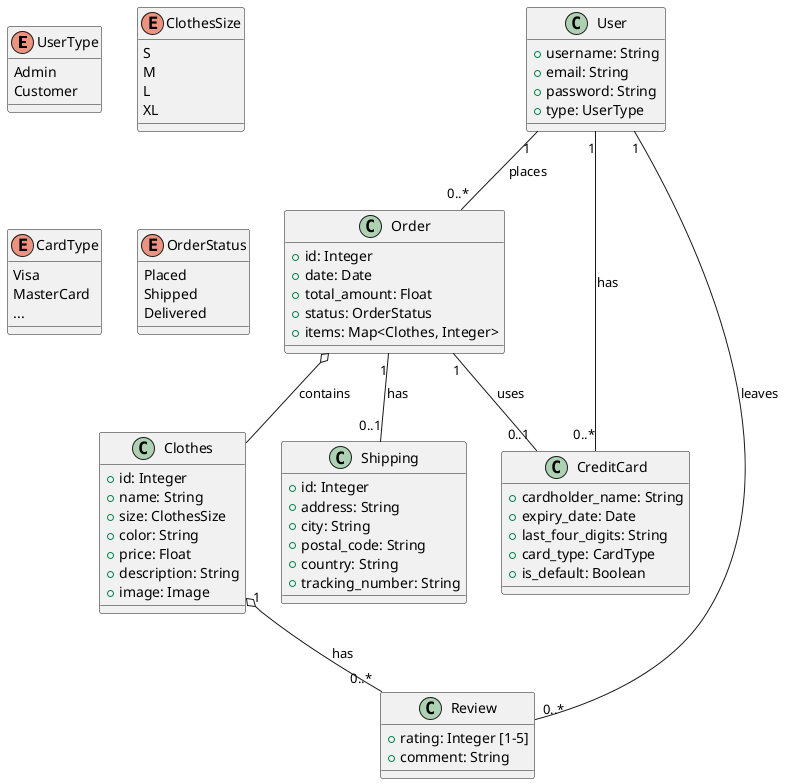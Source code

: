@startuml clothing_store_diagram

enum UserType {
  Admin
  Customer
}

enum ClothesSize {
  S
  M
  L
  XL
}

enum CardType {
  Visa
  MasterCard
  ...
}

enum OrderStatus {
  Placed
  Shipped
  Delivered
}

class User {
  + username: String
  + email: String
  + password: String
  + type: UserType
}

class Clothes {
  + id: Integer
  + name: String
  + size: ClothesSize
  + color: String
  + price: Float
  + description: String
  + image: Image
}

class Order {
  + id: Integer
  + date: Date
  + total_amount: Float
  + status: OrderStatus
  + items: Map<Clothes, Integer>
}

class Shipping {
  + id: Integer
  + address: String
  + city: String
  + postal_code: String
  + country: String
  + tracking_number: String
}

class CreditCard {
  + cardholder_name: String
  + expiry_date: Date
  + last_four_digits: String
  + card_type: CardType
  + is_default: Boolean
}

class Review {
  + rating: Integer [1-5]
  + comment: String
}

' Define relationships
User "1" -- "0..*" CreditCard : has
User "1" -- "0..*" Order : places
Order "1" -- "0..1" Shipping : has
Order o-- Clothes : contains 
Order "1" -- "0..1" CreditCard : uses
Clothes "1" o-- "0..*" Review : has
User "1" -- "0..*" Review : leaves

@enduml
